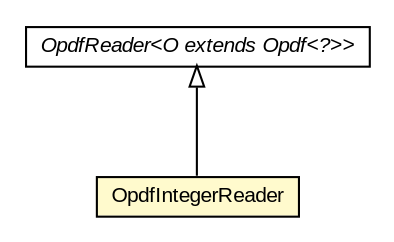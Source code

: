 #!/usr/local/bin/dot
#
# Class diagram 
# Generated by UMLGraph version 5.3 (http://www.umlgraph.org/)
#

digraph G {
	edge [fontname="arial",fontsize=10,labelfontname="arial",labelfontsize=10];
	node [fontname="arial",fontsize=10,shape=plaintext];
	nodesep=0.25;
	ranksep=0.5;
	// be.ac.ulg.montefiore.run.jahmm.io.OpdfReader<O extends be.ac.ulg.montefiore.run.jahmm.Opdf<?>>
	c80739 [label=<<table title="be.ac.ulg.montefiore.run.jahmm.io.OpdfReader" border="0" cellborder="1" cellspacing="0" cellpadding="2" port="p" href="./OpdfReader.html">
		<tr><td><table border="0" cellspacing="0" cellpadding="1">
<tr><td align="center" balign="center"><font face="arial italic"> OpdfReader&lt;O extends Opdf&lt;?&gt;&gt; </font></td></tr>
		</table></td></tr>
		</table>>, fontname="arial", fontcolor="black", fontsize=10.0];
	// be.ac.ulg.montefiore.run.jahmm.io.OpdfIntegerReader
	c80743 [label=<<table title="be.ac.ulg.montefiore.run.jahmm.io.OpdfIntegerReader" border="0" cellborder="1" cellspacing="0" cellpadding="2" port="p" bgcolor="lemonChiffon" href="./OpdfIntegerReader.html">
		<tr><td><table border="0" cellspacing="0" cellpadding="1">
<tr><td align="center" balign="center"> OpdfIntegerReader </td></tr>
		</table></td></tr>
		</table>>, fontname="arial", fontcolor="black", fontsize=10.0];
	//be.ac.ulg.montefiore.run.jahmm.io.OpdfIntegerReader extends be.ac.ulg.montefiore.run.jahmm.io.OpdfReader<be.ac.ulg.montefiore.run.jahmm.OpdfInteger>
	c80739:p -> c80743:p [dir=back,arrowtail=empty];
}

